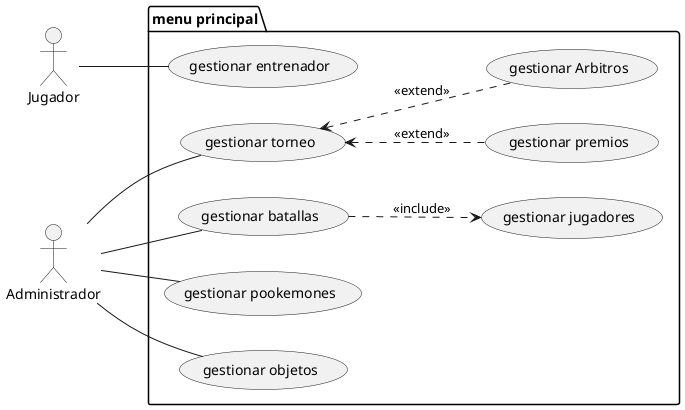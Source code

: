 @startuml caso de uso nivel 0

left to right direction

actor Jugador 
actor Administrador

package "menu principal"{

    usecase "gestionar entrenador" as gesEnt

    usecase "gestionar premios" as gesPre
    usecase "gestionar torneo" as gesTor
    usecase "gestionar Arbitros" as gesArb

    usecase "gestionar batallas" as gesBat
    usecase "gestionar jugadores" as gesJug
    usecase "gestionar pookemones" as gesPoo
    usecase "gestionar objetos" as gesObj

}

Jugador -- gesEnt

Administrador -- gesTor
gesTor <.. gesPre:<<extend>>
gesTor <.. gesArb:<<extend>>

Administrador -- gesBat
gesBat ..> gesJug:<<include>>
Administrador -- gesPoo
Administrador -- gesObj

@enduml